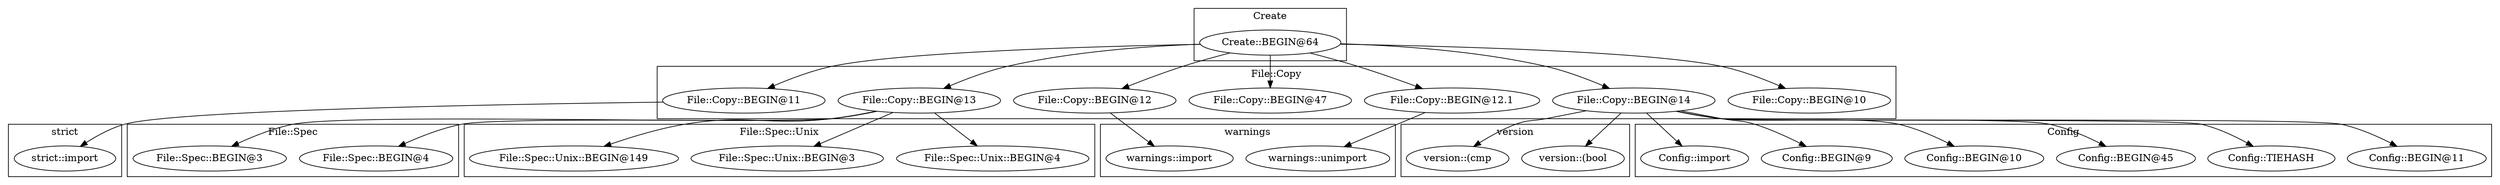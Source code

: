 digraph {
graph [overlap=false]
subgraph cluster_warnings {
	label="warnings";
	"warnings::unimport";
	"warnings::import";
}
subgraph cluster_File_Copy {
	label="File::Copy";
	"File::Copy::BEGIN@10";
	"File::Copy::BEGIN@11";
	"File::Copy::BEGIN@13";
	"File::Copy::BEGIN@47";
	"File::Copy::BEGIN@12";
	"File::Copy::BEGIN@12.1";
	"File::Copy::BEGIN@14";
}
subgraph cluster_File_Spec {
	label="File::Spec";
	"File::Spec::BEGIN@4";
	"File::Spec::BEGIN@3";
}
subgraph cluster_version {
	label="version";
	"version::(bool";
	"version::(cmp";
}
subgraph cluster_Create {
	label="Create";
	"Create::BEGIN@64";
}
subgraph cluster_File_Spec_Unix {
	label="File::Spec::Unix";
	"File::Spec::Unix::BEGIN@4";
	"File::Spec::Unix::BEGIN@3";
	"File::Spec::Unix::BEGIN@149";
}
subgraph cluster_Config {
	label="Config";
	"Config::BEGIN@11";
	"Config::TIEHASH";
	"Config::BEGIN@45";
	"Config::BEGIN@10";
	"Config::BEGIN@9";
	"Config::import";
}
subgraph cluster_strict {
	label="strict";
	"strict::import";
}
"File::Copy::BEGIN@14" -> "Config::BEGIN@45";
"File::Copy::BEGIN@14" -> "Config::TIEHASH";
"File::Copy::BEGIN@14" -> "Config::import";
"File::Copy::BEGIN@13" -> "File::Spec::Unix::BEGIN@149";
"Create::BEGIN@64" -> "File::Copy::BEGIN@11";
"File::Copy::BEGIN@14" -> "Config::BEGIN@10";
"File::Copy::BEGIN@14" -> "Config::BEGIN@9";
"Create::BEGIN@64" -> "File::Copy::BEGIN@47";
"File::Copy::BEGIN@13" -> "File::Spec::Unix::BEGIN@3";
"Create::BEGIN@64" -> "File::Copy::BEGIN@14";
"File::Copy::BEGIN@14" -> "version::(cmp";
"File::Copy::BEGIN@12.1" -> "warnings::unimport";
"Create::BEGIN@64" -> "File::Copy::BEGIN@13";
"Create::BEGIN@64" -> "File::Copy::BEGIN@12";
"File::Copy::BEGIN@13" -> "File::Spec::BEGIN@3";
"Create::BEGIN@64" -> "File::Copy::BEGIN@10";
"File::Copy::BEGIN@14" -> "version::(bool";
"File::Copy::BEGIN@12" -> "warnings::import";
"Create::BEGIN@64" -> "File::Copy::BEGIN@12.1";
"File::Copy::BEGIN@14" -> "Config::BEGIN@11";
"File::Copy::BEGIN@13" -> "File::Spec::BEGIN@4";
"File::Copy::BEGIN@11" -> "strict::import";
"File::Copy::BEGIN@13" -> "File::Spec::Unix::BEGIN@4";
}
